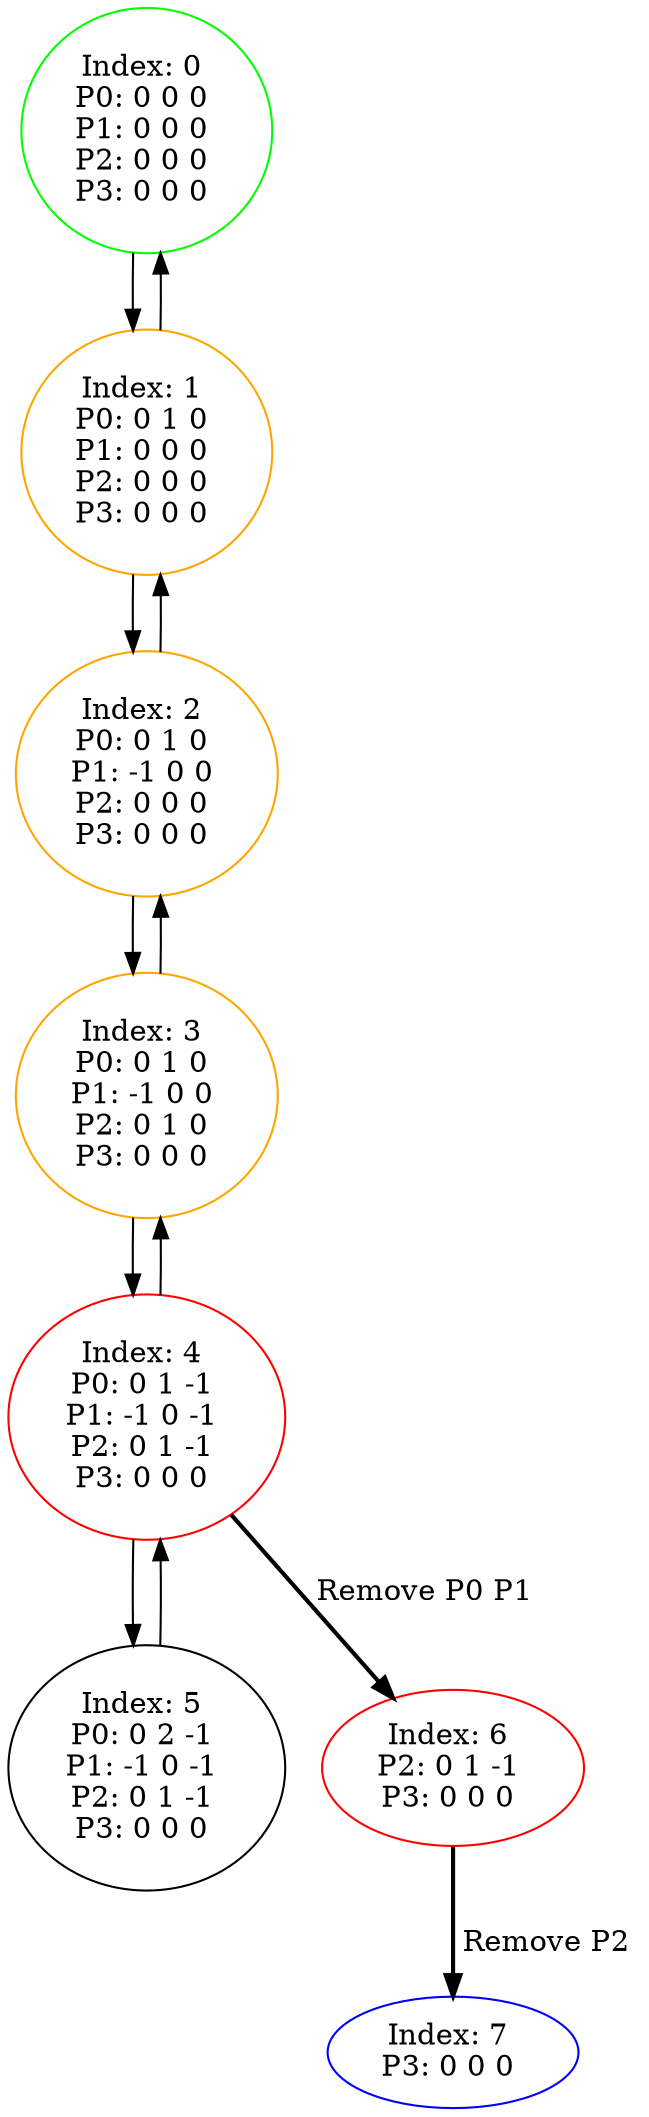 digraph G {
color = "black"
0[label = "Index: 0 
P0: 0 0 0 
P1: 0 0 0 
P2: 0 0 0 
P3: 0 0 0 
", color = "green"]
1[label = "Index: 1 
P0: 0 1 0 
P1: 0 0 0 
P2: 0 0 0 
P3: 0 0 0 
", color = "orange"]
2[label = "Index: 2 
P0: 0 1 0 
P1: -1 0 0 
P2: 0 0 0 
P3: 0 0 0 
", color = "orange"]
3[label = "Index: 3 
P0: 0 1 0 
P1: -1 0 0 
P2: 0 1 0 
P3: 0 0 0 
", color = "orange"]
4[label = "Index: 4 
P0: 0 1 -1 
P1: -1 0 -1 
P2: 0 1 -1 
P3: 0 0 0 
", color = "red"]
5[label = "Index: 5 
P0: 0 2 -1 
P1: -1 0 -1 
P2: 0 1 -1 
P3: 0 0 0 
"]
6[label = "Index: 6 
P2: 0 1 -1 
P3: 0 0 0 
", color = "red"]
7[label = "Index: 7 
P3: 0 0 0 
", color = "blue"]
0 -> 1

1 -> 0
1 -> 2

2 -> 1
2 -> 3

3 -> 2
3 -> 4

4 -> 3
4 -> 5
4 -> 6[style=bold label=" Remove P0 P1 "];


5 -> 4

6 -> 7[style=bold label=" Remove P2 "];


}
